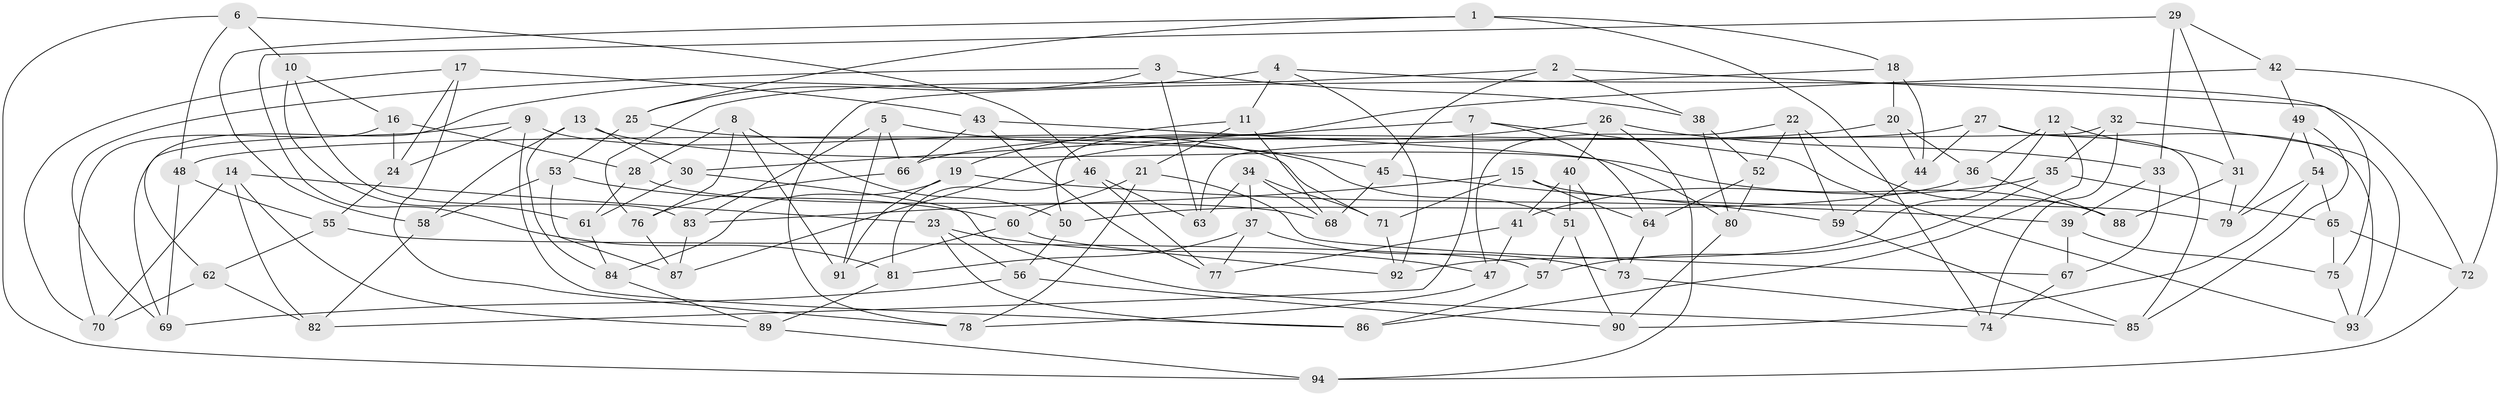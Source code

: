 // coarse degree distribution, {5: 0.08620689655172414, 6: 0.5344827586206896, 4: 0.3275862068965517, 3: 0.05172413793103448}
// Generated by graph-tools (version 1.1) at 2025/52/02/27/25 19:52:30]
// undirected, 94 vertices, 188 edges
graph export_dot {
graph [start="1"]
  node [color=gray90,style=filled];
  1;
  2;
  3;
  4;
  5;
  6;
  7;
  8;
  9;
  10;
  11;
  12;
  13;
  14;
  15;
  16;
  17;
  18;
  19;
  20;
  21;
  22;
  23;
  24;
  25;
  26;
  27;
  28;
  29;
  30;
  31;
  32;
  33;
  34;
  35;
  36;
  37;
  38;
  39;
  40;
  41;
  42;
  43;
  44;
  45;
  46;
  47;
  48;
  49;
  50;
  51;
  52;
  53;
  54;
  55;
  56;
  57;
  58;
  59;
  60;
  61;
  62;
  63;
  64;
  65;
  66;
  67;
  68;
  69;
  70;
  71;
  72;
  73;
  74;
  75;
  76;
  77;
  78;
  79;
  80;
  81;
  82;
  83;
  84;
  85;
  86;
  87;
  88;
  89;
  90;
  91;
  92;
  93;
  94;
  1 -- 74;
  1 -- 58;
  1 -- 25;
  1 -- 18;
  2 -- 38;
  2 -- 76;
  2 -- 45;
  2 -- 75;
  3 -- 63;
  3 -- 69;
  3 -- 38;
  3 -- 25;
  4 -- 62;
  4 -- 92;
  4 -- 72;
  4 -- 11;
  5 -- 45;
  5 -- 91;
  5 -- 66;
  5 -- 83;
  6 -- 10;
  6 -- 48;
  6 -- 94;
  6 -- 46;
  7 -- 64;
  7 -- 93;
  7 -- 30;
  7 -- 82;
  8 -- 50;
  8 -- 91;
  8 -- 76;
  8 -- 28;
  9 -- 69;
  9 -- 71;
  9 -- 24;
  9 -- 86;
  10 -- 61;
  10 -- 83;
  10 -- 16;
  11 -- 68;
  11 -- 21;
  11 -- 19;
  12 -- 86;
  12 -- 31;
  12 -- 92;
  12 -- 36;
  13 -- 84;
  13 -- 58;
  13 -- 88;
  13 -- 30;
  14 -- 70;
  14 -- 23;
  14 -- 82;
  14 -- 89;
  15 -- 83;
  15 -- 64;
  15 -- 71;
  15 -- 79;
  16 -- 28;
  16 -- 70;
  16 -- 24;
  17 -- 70;
  17 -- 78;
  17 -- 43;
  17 -- 24;
  18 -- 44;
  18 -- 20;
  18 -- 78;
  19 -- 39;
  19 -- 84;
  19 -- 91;
  20 -- 66;
  20 -- 36;
  20 -- 44;
  21 -- 60;
  21 -- 67;
  21 -- 78;
  22 -- 52;
  22 -- 59;
  22 -- 47;
  22 -- 88;
  23 -- 47;
  23 -- 56;
  23 -- 86;
  24 -- 55;
  25 -- 51;
  25 -- 53;
  26 -- 40;
  26 -- 33;
  26 -- 87;
  26 -- 94;
  27 -- 85;
  27 -- 48;
  27 -- 93;
  27 -- 44;
  28 -- 61;
  28 -- 68;
  29 -- 31;
  29 -- 81;
  29 -- 33;
  29 -- 42;
  30 -- 61;
  30 -- 74;
  31 -- 79;
  31 -- 88;
  32 -- 63;
  32 -- 74;
  32 -- 93;
  32 -- 35;
  33 -- 39;
  33 -- 67;
  34 -- 71;
  34 -- 68;
  34 -- 37;
  34 -- 63;
  35 -- 65;
  35 -- 41;
  35 -- 57;
  36 -- 50;
  36 -- 88;
  37 -- 73;
  37 -- 77;
  37 -- 81;
  38 -- 52;
  38 -- 80;
  39 -- 67;
  39 -- 75;
  40 -- 41;
  40 -- 51;
  40 -- 73;
  41 -- 47;
  41 -- 77;
  42 -- 49;
  42 -- 72;
  42 -- 50;
  43 -- 77;
  43 -- 66;
  43 -- 80;
  44 -- 59;
  45 -- 68;
  45 -- 59;
  46 -- 63;
  46 -- 81;
  46 -- 77;
  47 -- 78;
  48 -- 69;
  48 -- 55;
  49 -- 85;
  49 -- 54;
  49 -- 79;
  50 -- 56;
  51 -- 90;
  51 -- 57;
  52 -- 80;
  52 -- 64;
  53 -- 87;
  53 -- 60;
  53 -- 58;
  54 -- 90;
  54 -- 65;
  54 -- 79;
  55 -- 62;
  55 -- 57;
  56 -- 90;
  56 -- 69;
  57 -- 86;
  58 -- 82;
  59 -- 85;
  60 -- 92;
  60 -- 91;
  61 -- 84;
  62 -- 82;
  62 -- 70;
  64 -- 73;
  65 -- 72;
  65 -- 75;
  66 -- 76;
  67 -- 74;
  71 -- 92;
  72 -- 94;
  73 -- 85;
  75 -- 93;
  76 -- 87;
  80 -- 90;
  81 -- 89;
  83 -- 87;
  84 -- 89;
  89 -- 94;
}
